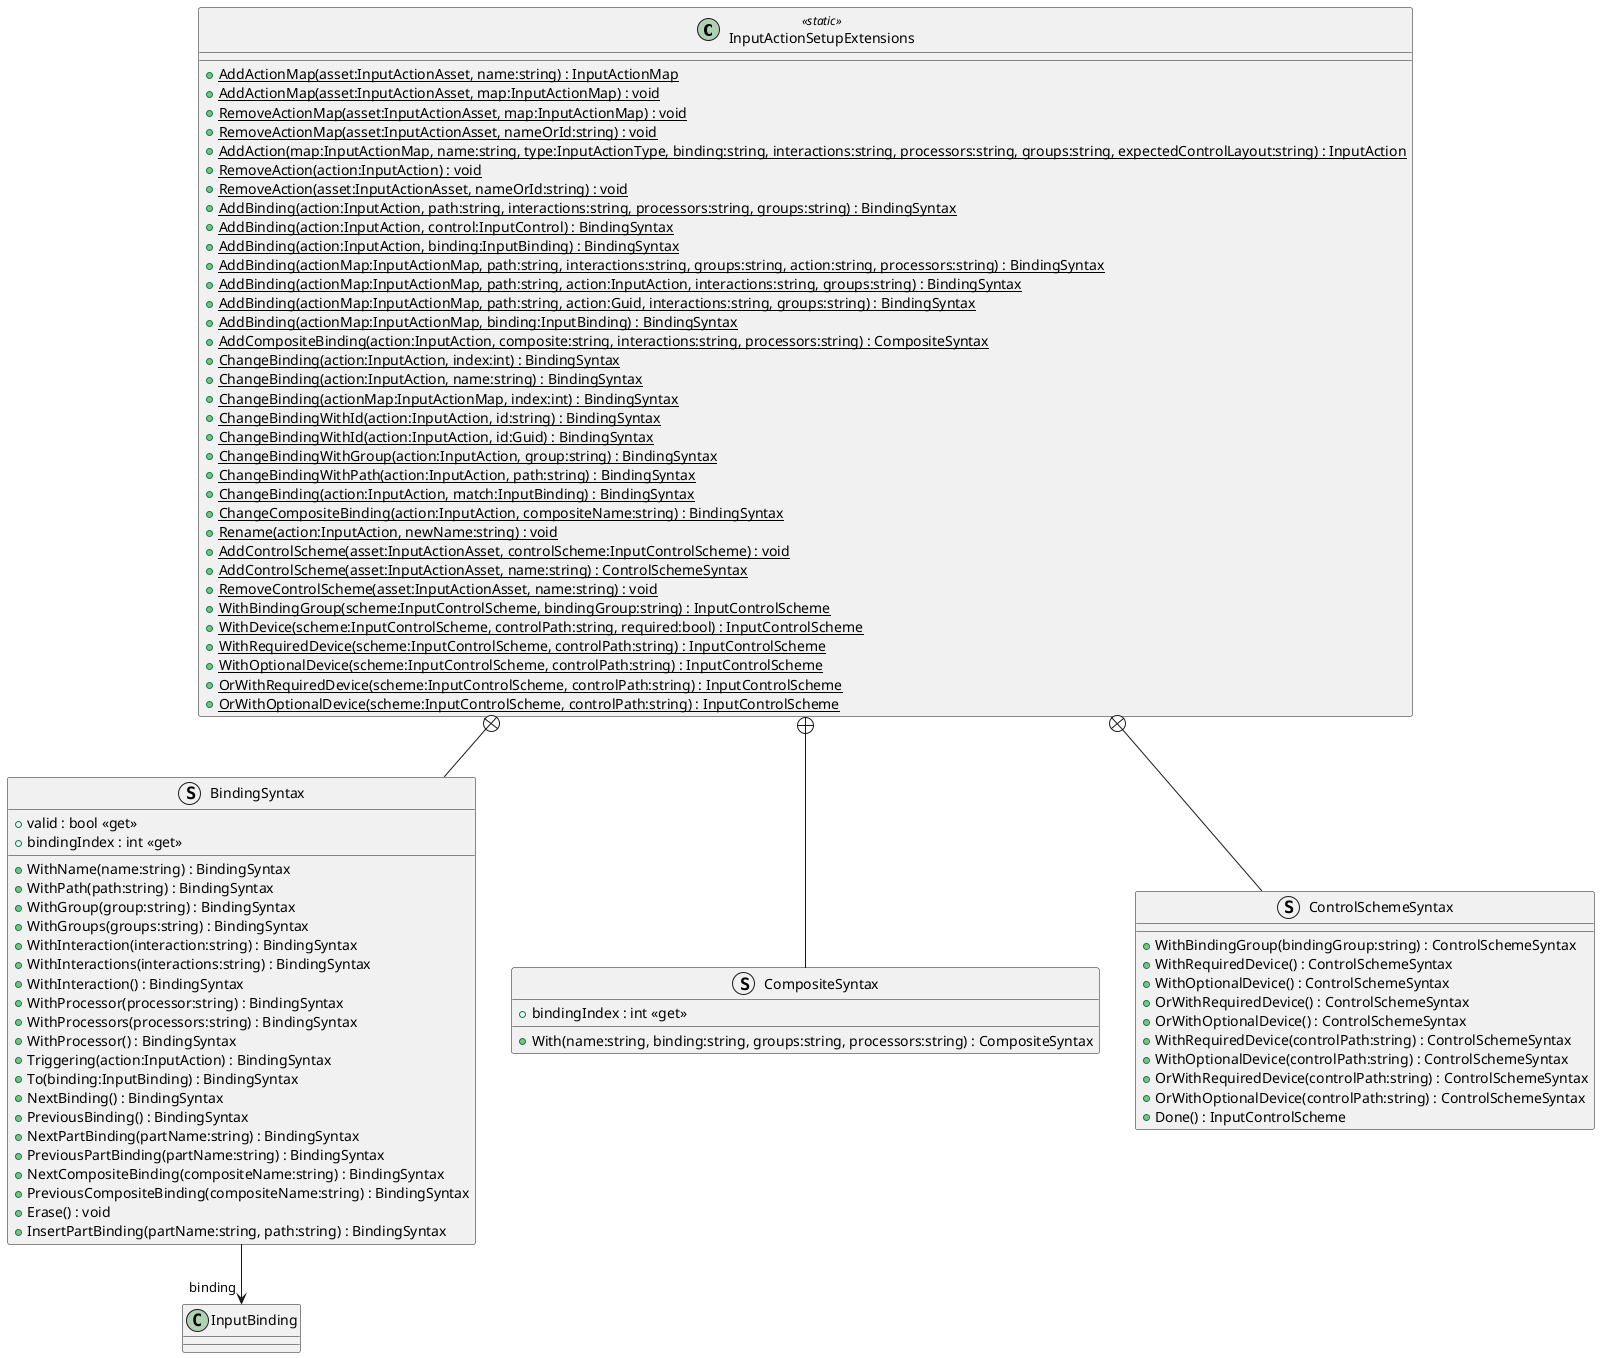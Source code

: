 @startuml
class InputActionSetupExtensions <<static>> {
    + {static} AddActionMap(asset:InputActionAsset, name:string) : InputActionMap
    + {static} AddActionMap(asset:InputActionAsset, map:InputActionMap) : void
    + {static} RemoveActionMap(asset:InputActionAsset, map:InputActionMap) : void
    + {static} RemoveActionMap(asset:InputActionAsset, nameOrId:string) : void
    + {static} AddAction(map:InputActionMap, name:string, type:InputActionType, binding:string, interactions:string, processors:string, groups:string, expectedControlLayout:string) : InputAction
    + {static} RemoveAction(action:InputAction) : void
    + {static} RemoveAction(asset:InputActionAsset, nameOrId:string) : void
    + {static} AddBinding(action:InputAction, path:string, interactions:string, processors:string, groups:string) : BindingSyntax
    + {static} AddBinding(action:InputAction, control:InputControl) : BindingSyntax
    + {static} AddBinding(action:InputAction, binding:InputBinding) : BindingSyntax
    + {static} AddBinding(actionMap:InputActionMap, path:string, interactions:string, groups:string, action:string, processors:string) : BindingSyntax
    + {static} AddBinding(actionMap:InputActionMap, path:string, action:InputAction, interactions:string, groups:string) : BindingSyntax
    + {static} AddBinding(actionMap:InputActionMap, path:string, action:Guid, interactions:string, groups:string) : BindingSyntax
    + {static} AddBinding(actionMap:InputActionMap, binding:InputBinding) : BindingSyntax
    + {static} AddCompositeBinding(action:InputAction, composite:string, interactions:string, processors:string) : CompositeSyntax
    + {static} ChangeBinding(action:InputAction, index:int) : BindingSyntax
    + {static} ChangeBinding(action:InputAction, name:string) : BindingSyntax
    + {static} ChangeBinding(actionMap:InputActionMap, index:int) : BindingSyntax
    + {static} ChangeBindingWithId(action:InputAction, id:string) : BindingSyntax
    + {static} ChangeBindingWithId(action:InputAction, id:Guid) : BindingSyntax
    + {static} ChangeBindingWithGroup(action:InputAction, group:string) : BindingSyntax
    + {static} ChangeBindingWithPath(action:InputAction, path:string) : BindingSyntax
    + {static} ChangeBinding(action:InputAction, match:InputBinding) : BindingSyntax
    + {static} ChangeCompositeBinding(action:InputAction, compositeName:string) : BindingSyntax
    + {static} Rename(action:InputAction, newName:string) : void
    + {static} AddControlScheme(asset:InputActionAsset, controlScheme:InputControlScheme) : void
    + {static} AddControlScheme(asset:InputActionAsset, name:string) : ControlSchemeSyntax
    + {static} RemoveControlScheme(asset:InputActionAsset, name:string) : void
    + {static} WithBindingGroup(scheme:InputControlScheme, bindingGroup:string) : InputControlScheme
    + {static} WithDevice(scheme:InputControlScheme, controlPath:string, required:bool) : InputControlScheme
    + {static} WithRequiredDevice(scheme:InputControlScheme, controlPath:string) : InputControlScheme
    + {static} WithOptionalDevice(scheme:InputControlScheme, controlPath:string) : InputControlScheme
    + {static} OrWithRequiredDevice(scheme:InputControlScheme, controlPath:string) : InputControlScheme
    + {static} OrWithOptionalDevice(scheme:InputControlScheme, controlPath:string) : InputControlScheme
}
struct BindingSyntax {
    + valid : bool <<get>>
    + bindingIndex : int <<get>>
    + WithName(name:string) : BindingSyntax
    + WithPath(path:string) : BindingSyntax
    + WithGroup(group:string) : BindingSyntax
    + WithGroups(groups:string) : BindingSyntax
    + WithInteraction(interaction:string) : BindingSyntax
    + WithInteractions(interactions:string) : BindingSyntax
    + WithInteraction() : BindingSyntax
    + WithProcessor(processor:string) : BindingSyntax
    + WithProcessors(processors:string) : BindingSyntax
    + WithProcessor() : BindingSyntax
    + Triggering(action:InputAction) : BindingSyntax
    + To(binding:InputBinding) : BindingSyntax
    + NextBinding() : BindingSyntax
    + PreviousBinding() : BindingSyntax
    + NextPartBinding(partName:string) : BindingSyntax
    + PreviousPartBinding(partName:string) : BindingSyntax
    + NextCompositeBinding(compositeName:string) : BindingSyntax
    + PreviousCompositeBinding(compositeName:string) : BindingSyntax
    + Erase() : void
    + InsertPartBinding(partName:string, path:string) : BindingSyntax
}
struct CompositeSyntax {
    + bindingIndex : int <<get>>
    + With(name:string, binding:string, groups:string, processors:string) : CompositeSyntax
}
struct ControlSchemeSyntax {
    + WithBindingGroup(bindingGroup:string) : ControlSchemeSyntax
    + WithRequiredDevice() : ControlSchemeSyntax
    + WithOptionalDevice() : ControlSchemeSyntax
    + OrWithRequiredDevice() : ControlSchemeSyntax
    + OrWithOptionalDevice() : ControlSchemeSyntax
    + WithRequiredDevice(controlPath:string) : ControlSchemeSyntax
    + WithOptionalDevice(controlPath:string) : ControlSchemeSyntax
    + OrWithRequiredDevice(controlPath:string) : ControlSchemeSyntax
    + OrWithOptionalDevice(controlPath:string) : ControlSchemeSyntax
    + Done() : InputControlScheme
}
InputActionSetupExtensions +-- BindingSyntax
BindingSyntax --> "binding" InputBinding
InputActionSetupExtensions +-- CompositeSyntax
InputActionSetupExtensions +-- ControlSchemeSyntax
@enduml

